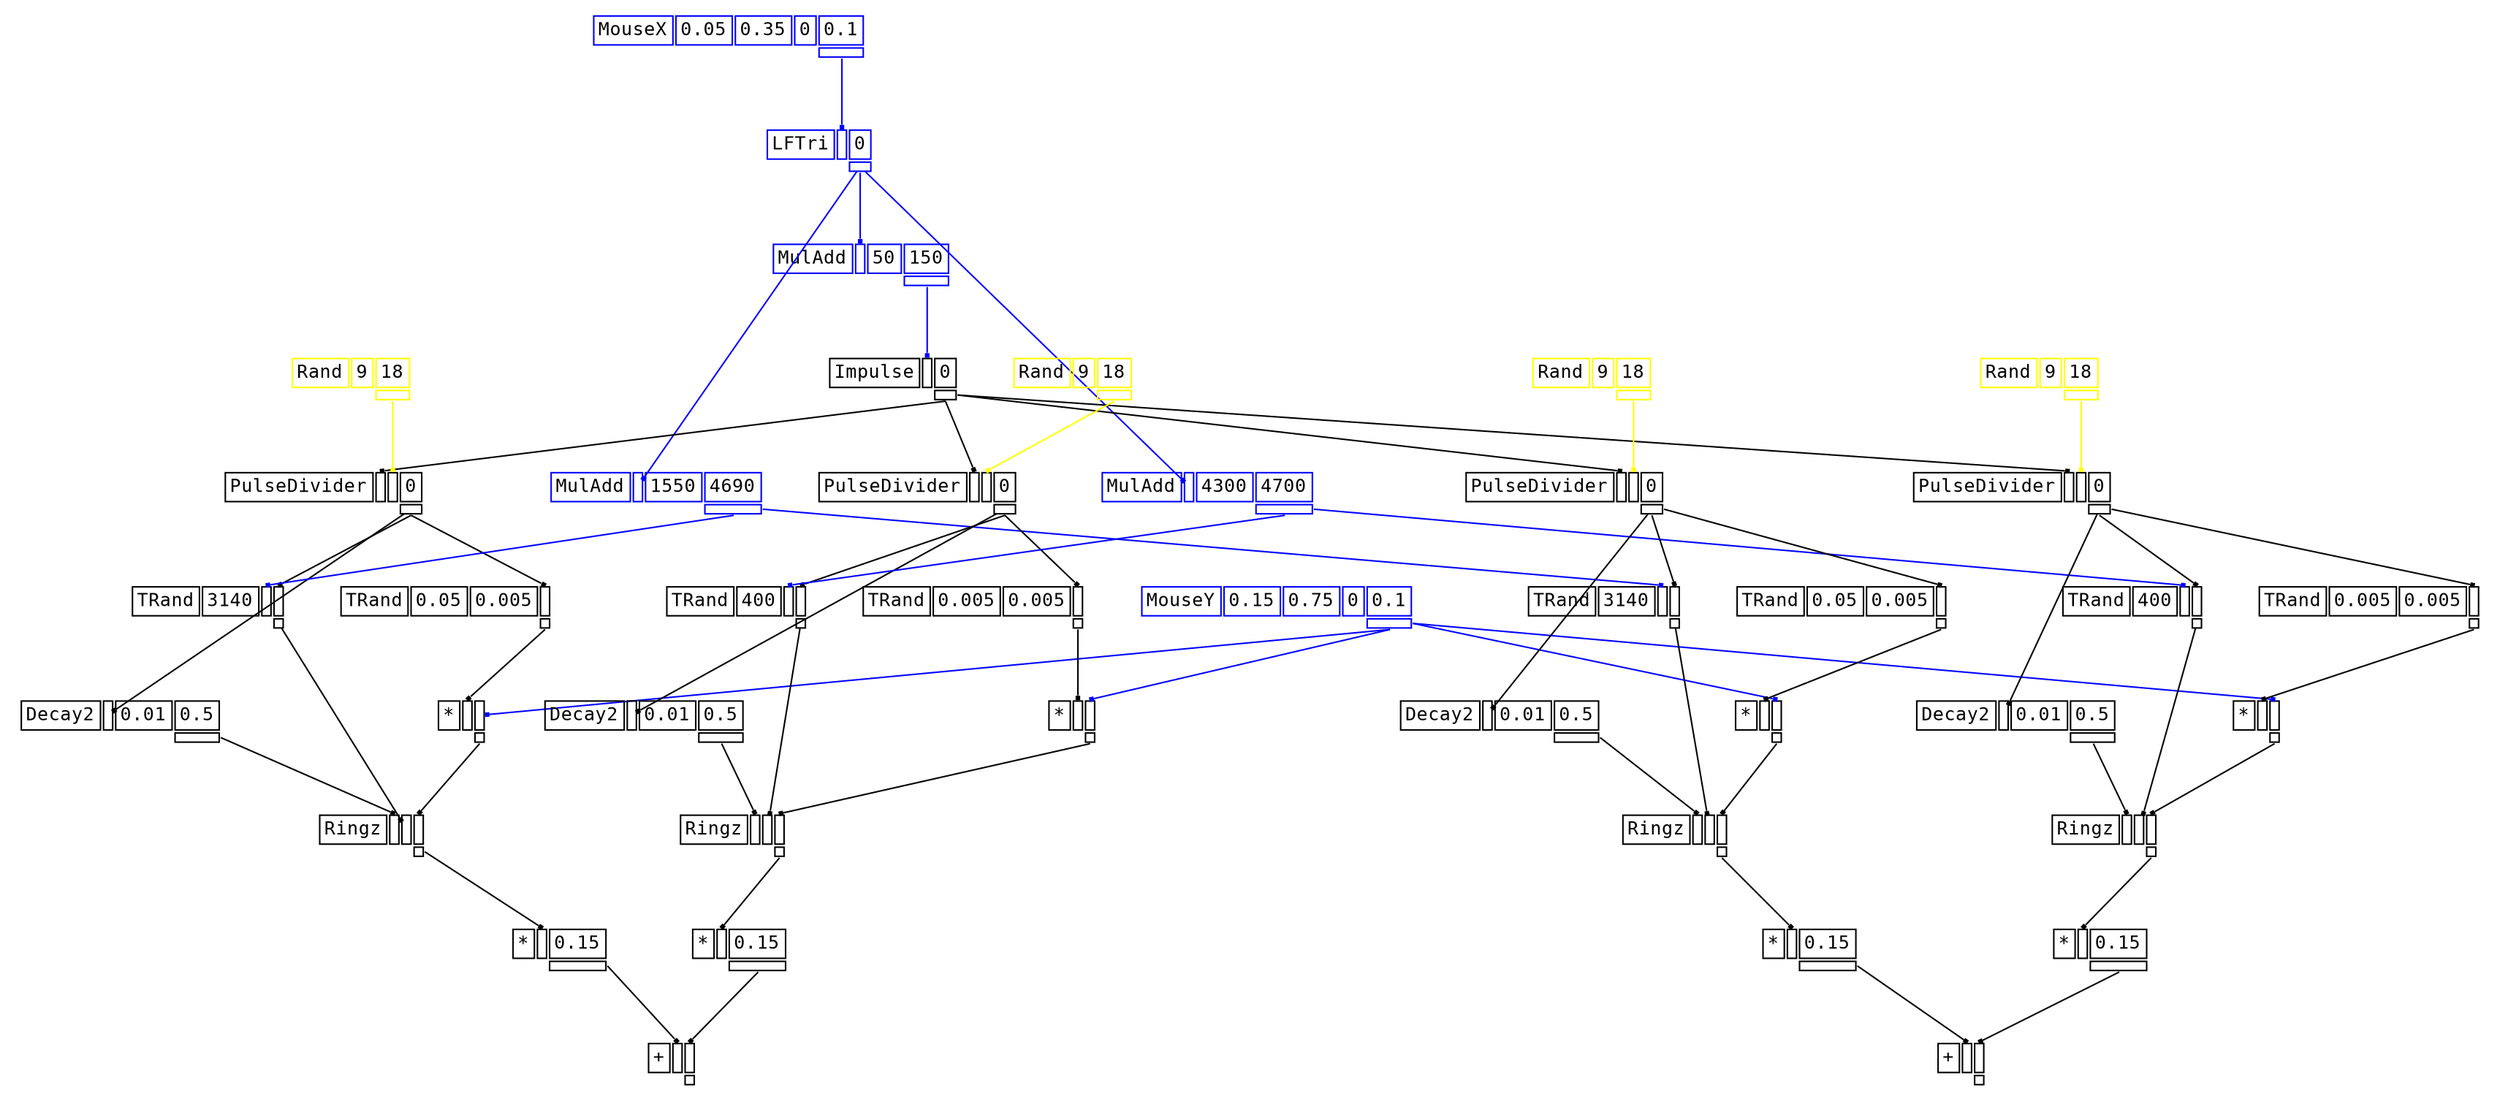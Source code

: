 digraph Anonymous {
graph [splines=false];
node [fontsize=12,fontname="Courier"];
edge [arrowhead=box,arrowsize=0.25];
u_4 [shape="plaintext",color="blue",label=<<TABLE BORDER="0" CELLBORDER="1"><TR><TD>MouseX</TD><TD>0.05</TD><TD>0.35</TD><TD>0</TD><TD>0.1</TD></TR><TR><TD BORDER="0"></TD><TD BORDER="0"></TD><TD BORDER="0"></TD><TD BORDER="0"></TD><TD PORT="o_0"></TD></TR></TABLE>>];
u_5 [shape="plaintext",color="blue",label=<<TABLE BORDER="0" CELLBORDER="1"><TR><TD>LFTri</TD><TD PORT="i_0"></TD><TD>0</TD></TR><TR><TD BORDER="0"></TD><TD BORDER="0"></TD><TD PORT="o_0"></TD></TR></TABLE>>];
u_8 [shape="plaintext",color="blue",label=<<TABLE BORDER="0" CELLBORDER="1"><TR><TD>MulAdd</TD><TD PORT="i_0"></TD><TD>50</TD><TD>150</TD></TR><TR><TD BORDER="0"></TD><TD BORDER="0"></TD><TD BORDER="0"></TD><TD PORT="o_0"></TD></TR></TABLE>>];
u_9 [shape="plaintext",color="black",label=<<TABLE BORDER="0" CELLBORDER="1"><TR><TD>Impulse</TD><TD PORT="i_0"></TD><TD>0</TD></TR><TR><TD BORDER="0"></TD><TD BORDER="0"></TD><TD PORT="o_0"></TD></TR></TABLE>>];
u_12 [shape="plaintext",color="yellow",label=<<TABLE BORDER="0" CELLBORDER="1"><TR><TD>Rand</TD><TD>9</TD><TD>18</TD></TR><TR><TD BORDER="0"></TD><TD BORDER="0"></TD><TD PORT="o_0"></TD></TR></TABLE>>];
u_13 [shape="plaintext",color="black",label=<<TABLE BORDER="0" CELLBORDER="1"><TR><TD>PulseDivider</TD><TD PORT="i_0"></TD><TD PORT="i_1"></TD><TD>0</TD></TR><TR><TD BORDER="0"></TD><TD BORDER="0"></TD><TD BORDER="0"></TD><TD PORT="o_0"></TD></TR></TABLE>>];
u_16 [shape="plaintext",color="black",label=<<TABLE BORDER="0" CELLBORDER="1"><TR><TD>Decay2</TD><TD PORT="i_0"></TD><TD>0.01</TD><TD>0.5</TD></TR><TR><TD BORDER="0"></TD><TD BORDER="0"></TD><TD BORDER="0"></TD><TD PORT="o_0"></TD></TR></TABLE>>];
u_20 [shape="plaintext",color="blue",label=<<TABLE BORDER="0" CELLBORDER="1"><TR><TD>MulAdd</TD><TD PORT="i_0"></TD><TD>1550</TD><TD>4690</TD></TR><TR><TD BORDER="0"></TD><TD BORDER="0"></TD><TD BORDER="0"></TD><TD PORT="o_0"></TD></TR></TABLE>>];
u_21 [shape="plaintext",color="black",label=<<TABLE BORDER="0" CELLBORDER="1"><TR><TD>TRand</TD><TD>3140</TD><TD PORT="i_1"></TD><TD PORT="i_2"></TD></TR><TR><TD BORDER="0"></TD><TD BORDER="0"></TD><TD BORDER="0"></TD><TD PORT="o_0"></TD></TR></TABLE>>];
u_23 [shape="plaintext",color="black",label=<<TABLE BORDER="0" CELLBORDER="1"><TR><TD>TRand</TD><TD>0.05</TD><TD>0.005</TD><TD PORT="i_2"></TD></TR><TR><TD BORDER="0"></TD><TD BORDER="0"></TD><TD BORDER="0"></TD><TD PORT="o_0"></TD></TR></TABLE>>];
u_26 [shape="plaintext",color="blue",label=<<TABLE BORDER="0" CELLBORDER="1"><TR><TD>MouseY</TD><TD>0.15</TD><TD>0.75</TD><TD>0</TD><TD>0.1</TD></TR><TR><TD BORDER="0"></TD><TD BORDER="0"></TD><TD BORDER="0"></TD><TD BORDER="0"></TD><TD PORT="o_0"></TD></TR></TABLE>>];
u_27 [shape="plaintext",color="black",label=<<TABLE BORDER="0" CELLBORDER="1"><TR><TD>*</TD><TD PORT="i_0"></TD><TD PORT="i_1"></TD></TR><TR><TD BORDER="0"></TD><TD BORDER="0"></TD><TD PORT="o_0"></TD></TR></TABLE>>];
u_28 [shape="plaintext",color="black",label=<<TABLE BORDER="0" CELLBORDER="1"><TR><TD>Ringz</TD><TD PORT="i_0"></TD><TD PORT="i_1"></TD><TD PORT="i_2"></TD></TR><TR><TD BORDER="0"></TD><TD BORDER="0"></TD><TD BORDER="0"></TD><TD PORT="o_0"></TD></TR></TABLE>>];
u_29 [shape="plaintext",color="black",label=<<TABLE BORDER="0" CELLBORDER="1"><TR><TD>*</TD><TD PORT="i_0"></TD><TD>0.15</TD></TR><TR><TD BORDER="0"></TD><TD BORDER="0"></TD><TD PORT="o_0"></TD></TR></TABLE>>];
u_30 [shape="plaintext",color="yellow",label=<<TABLE BORDER="0" CELLBORDER="1"><TR><TD>Rand</TD><TD>9</TD><TD>18</TD></TR><TR><TD BORDER="0"></TD><TD BORDER="0"></TD><TD PORT="o_0"></TD></TR></TABLE>>];
u_31 [shape="plaintext",color="black",label=<<TABLE BORDER="0" CELLBORDER="1"><TR><TD>PulseDivider</TD><TD PORT="i_0"></TD><TD PORT="i_1"></TD><TD>0</TD></TR><TR><TD BORDER="0"></TD><TD BORDER="0"></TD><TD BORDER="0"></TD><TD PORT="o_0"></TD></TR></TABLE>>];
u_32 [shape="plaintext",color="black",label=<<TABLE BORDER="0" CELLBORDER="1"><TR><TD>Decay2</TD><TD PORT="i_0"></TD><TD>0.01</TD><TD>0.5</TD></TR><TR><TD BORDER="0"></TD><TD BORDER="0"></TD><TD BORDER="0"></TD><TD PORT="o_0"></TD></TR></TABLE>>];
u_36 [shape="plaintext",color="blue",label=<<TABLE BORDER="0" CELLBORDER="1"><TR><TD>MulAdd</TD><TD PORT="i_0"></TD><TD>4300</TD><TD>4700</TD></TR><TR><TD BORDER="0"></TD><TD BORDER="0"></TD><TD BORDER="0"></TD><TD PORT="o_0"></TD></TR></TABLE>>];
u_37 [shape="plaintext",color="black",label=<<TABLE BORDER="0" CELLBORDER="1"><TR><TD>TRand</TD><TD>400</TD><TD PORT="i_1"></TD><TD PORT="i_2"></TD></TR><TR><TD BORDER="0"></TD><TD BORDER="0"></TD><TD BORDER="0"></TD><TD PORT="o_0"></TD></TR></TABLE>>];
u_38 [shape="plaintext",color="black",label=<<TABLE BORDER="0" CELLBORDER="1"><TR><TD>TRand</TD><TD>0.005</TD><TD>0.005</TD><TD PORT="i_2"></TD></TR><TR><TD BORDER="0"></TD><TD BORDER="0"></TD><TD BORDER="0"></TD><TD PORT="o_0"></TD></TR></TABLE>>];
u_39 [shape="plaintext",color="black",label=<<TABLE BORDER="0" CELLBORDER="1"><TR><TD>*</TD><TD PORT="i_0"></TD><TD PORT="i_1"></TD></TR><TR><TD BORDER="0"></TD><TD BORDER="0"></TD><TD PORT="o_0"></TD></TR></TABLE>>];
u_40 [shape="plaintext",color="black",label=<<TABLE BORDER="0" CELLBORDER="1"><TR><TD>Ringz</TD><TD PORT="i_0"></TD><TD PORT="i_1"></TD><TD PORT="i_2"></TD></TR><TR><TD BORDER="0"></TD><TD BORDER="0"></TD><TD BORDER="0"></TD><TD PORT="o_0"></TD></TR></TABLE>>];
u_41 [shape="plaintext",color="black",label=<<TABLE BORDER="0" CELLBORDER="1"><TR><TD>*</TD><TD PORT="i_0"></TD><TD>0.15</TD></TR><TR><TD BORDER="0"></TD><TD BORDER="0"></TD><TD PORT="o_0"></TD></TR></TABLE>>];
u_42 [shape="plaintext",color="black",label=<<TABLE BORDER="0" CELLBORDER="1"><TR><TD>+</TD><TD PORT="i_0"></TD><TD PORT="i_1"></TD></TR><TR><TD BORDER="0"></TD><TD BORDER="0"></TD><TD PORT="o_0"></TD></TR></TABLE>>];
u_43 [shape="plaintext",color="yellow",label=<<TABLE BORDER="0" CELLBORDER="1"><TR><TD>Rand</TD><TD>9</TD><TD>18</TD></TR><TR><TD BORDER="0"></TD><TD BORDER="0"></TD><TD PORT="o_0"></TD></TR></TABLE>>];
u_44 [shape="plaintext",color="black",label=<<TABLE BORDER="0" CELLBORDER="1"><TR><TD>PulseDivider</TD><TD PORT="i_0"></TD><TD PORT="i_1"></TD><TD>0</TD></TR><TR><TD BORDER="0"></TD><TD BORDER="0"></TD><TD BORDER="0"></TD><TD PORT="o_0"></TD></TR></TABLE>>];
u_45 [shape="plaintext",color="black",label=<<TABLE BORDER="0" CELLBORDER="1"><TR><TD>Decay2</TD><TD PORT="i_0"></TD><TD>0.01</TD><TD>0.5</TD></TR><TR><TD BORDER="0"></TD><TD BORDER="0"></TD><TD BORDER="0"></TD><TD PORT="o_0"></TD></TR></TABLE>>];
u_46 [shape="plaintext",color="black",label=<<TABLE BORDER="0" CELLBORDER="1"><TR><TD>TRand</TD><TD>3140</TD><TD PORT="i_1"></TD><TD PORT="i_2"></TD></TR><TR><TD BORDER="0"></TD><TD BORDER="0"></TD><TD BORDER="0"></TD><TD PORT="o_0"></TD></TR></TABLE>>];
u_47 [shape="plaintext",color="black",label=<<TABLE BORDER="0" CELLBORDER="1"><TR><TD>TRand</TD><TD>0.05</TD><TD>0.005</TD><TD PORT="i_2"></TD></TR><TR><TD BORDER="0"></TD><TD BORDER="0"></TD><TD BORDER="0"></TD><TD PORT="o_0"></TD></TR></TABLE>>];
u_48 [shape="plaintext",color="black",label=<<TABLE BORDER="0" CELLBORDER="1"><TR><TD>*</TD><TD PORT="i_0"></TD><TD PORT="i_1"></TD></TR><TR><TD BORDER="0"></TD><TD BORDER="0"></TD><TD PORT="o_0"></TD></TR></TABLE>>];
u_49 [shape="plaintext",color="black",label=<<TABLE BORDER="0" CELLBORDER="1"><TR><TD>Ringz</TD><TD PORT="i_0"></TD><TD PORT="i_1"></TD><TD PORT="i_2"></TD></TR><TR><TD BORDER="0"></TD><TD BORDER="0"></TD><TD BORDER="0"></TD><TD PORT="o_0"></TD></TR></TABLE>>];
u_50 [shape="plaintext",color="black",label=<<TABLE BORDER="0" CELLBORDER="1"><TR><TD>*</TD><TD PORT="i_0"></TD><TD>0.15</TD></TR><TR><TD BORDER="0"></TD><TD BORDER="0"></TD><TD PORT="o_0"></TD></TR></TABLE>>];
u_51 [shape="plaintext",color="yellow",label=<<TABLE BORDER="0" CELLBORDER="1"><TR><TD>Rand</TD><TD>9</TD><TD>18</TD></TR><TR><TD BORDER="0"></TD><TD BORDER="0"></TD><TD PORT="o_0"></TD></TR></TABLE>>];
u_52 [shape="plaintext",color="black",label=<<TABLE BORDER="0" CELLBORDER="1"><TR><TD>PulseDivider</TD><TD PORT="i_0"></TD><TD PORT="i_1"></TD><TD>0</TD></TR><TR><TD BORDER="0"></TD><TD BORDER="0"></TD><TD BORDER="0"></TD><TD PORT="o_0"></TD></TR></TABLE>>];
u_53 [shape="plaintext",color="black",label=<<TABLE BORDER="0" CELLBORDER="1"><TR><TD>Decay2</TD><TD PORT="i_0"></TD><TD>0.01</TD><TD>0.5</TD></TR><TR><TD BORDER="0"></TD><TD BORDER="0"></TD><TD BORDER="0"></TD><TD PORT="o_0"></TD></TR></TABLE>>];
u_54 [shape="plaintext",color="black",label=<<TABLE BORDER="0" CELLBORDER="1"><TR><TD>TRand</TD><TD>400</TD><TD PORT="i_1"></TD><TD PORT="i_2"></TD></TR><TR><TD BORDER="0"></TD><TD BORDER="0"></TD><TD BORDER="0"></TD><TD PORT="o_0"></TD></TR></TABLE>>];
u_55 [shape="plaintext",color="black",label=<<TABLE BORDER="0" CELLBORDER="1"><TR><TD>TRand</TD><TD>0.005</TD><TD>0.005</TD><TD PORT="i_2"></TD></TR><TR><TD BORDER="0"></TD><TD BORDER="0"></TD><TD BORDER="0"></TD><TD PORT="o_0"></TD></TR></TABLE>>];
u_56 [shape="plaintext",color="black",label=<<TABLE BORDER="0" CELLBORDER="1"><TR><TD>*</TD><TD PORT="i_0"></TD><TD PORT="i_1"></TD></TR><TR><TD BORDER="0"></TD><TD BORDER="0"></TD><TD PORT="o_0"></TD></TR></TABLE>>];
u_57 [shape="plaintext",color="black",label=<<TABLE BORDER="0" CELLBORDER="1"><TR><TD>Ringz</TD><TD PORT="i_0"></TD><TD PORT="i_1"></TD><TD PORT="i_2"></TD></TR><TR><TD BORDER="0"></TD><TD BORDER="0"></TD><TD BORDER="0"></TD><TD PORT="o_0"></TD></TR></TABLE>>];
u_58 [shape="plaintext",color="black",label=<<TABLE BORDER="0" CELLBORDER="1"><TR><TD>*</TD><TD PORT="i_0"></TD><TD>0.15</TD></TR><TR><TD BORDER="0"></TD><TD BORDER="0"></TD><TD PORT="o_0"></TD></TR></TABLE>>];
u_59 [shape="plaintext",color="black",label=<<TABLE BORDER="0" CELLBORDER="1"><TR><TD>+</TD><TD PORT="i_0"></TD><TD PORT="i_1"></TD></TR><TR><TD BORDER="0"></TD><TD BORDER="0"></TD><TD PORT="o_0"></TD></TR></TABLE>>];
u_4:o_0 -> u_5:i_0 [color=blue];
u_5:o_0 -> u_8:i_0 [color=blue];
u_8:o_0 -> u_9:i_0 [color=blue];
u_9:o_0 -> u_13:i_0 [color=black];
u_12:o_0 -> u_13:i_1 [color=yellow];
u_13:o_0 -> u_16:i_0 [color=black];
u_5:o_0 -> u_20:i_0 [color=blue];
u_20:o_0 -> u_21:i_1 [color=blue];
u_13:o_0 -> u_21:i_2 [color=black];
u_13:o_0 -> u_23:i_2 [color=black];
u_23:o_0 -> u_27:i_0 [color=black];
u_26:o_0 -> u_27:i_1 [color=blue];
u_16:o_0 -> u_28:i_0 [color=black];
u_21:o_0 -> u_28:i_1 [color=black];
u_27:o_0 -> u_28:i_2 [color=black];
u_28:o_0 -> u_29:i_0 [color=black];
u_9:o_0 -> u_31:i_0 [color=black];
u_30:o_0 -> u_31:i_1 [color=yellow];
u_31:o_0 -> u_32:i_0 [color=black];
u_5:o_0 -> u_36:i_0 [color=blue];
u_36:o_0 -> u_37:i_1 [color=blue];
u_31:o_0 -> u_37:i_2 [color=black];
u_31:o_0 -> u_38:i_2 [color=black];
u_38:o_0 -> u_39:i_0 [color=black];
u_26:o_0 -> u_39:i_1 [color=blue];
u_32:o_0 -> u_40:i_0 [color=black];
u_37:o_0 -> u_40:i_1 [color=black];
u_39:o_0 -> u_40:i_2 [color=black];
u_40:o_0 -> u_41:i_0 [color=black];
u_29:o_0 -> u_42:i_0 [color=black];
u_41:o_0 -> u_42:i_1 [color=black];
u_9:o_0 -> u_44:i_0 [color=black];
u_43:o_0 -> u_44:i_1 [color=yellow];
u_44:o_0 -> u_45:i_0 [color=black];
u_20:o_0 -> u_46:i_1 [color=blue];
u_44:o_0 -> u_46:i_2 [color=black];
u_44:o_0 -> u_47:i_2 [color=black];
u_47:o_0 -> u_48:i_0 [color=black];
u_26:o_0 -> u_48:i_1 [color=blue];
u_45:o_0 -> u_49:i_0 [color=black];
u_46:o_0 -> u_49:i_1 [color=black];
u_48:o_0 -> u_49:i_2 [color=black];
u_49:o_0 -> u_50:i_0 [color=black];
u_9:o_0 -> u_52:i_0 [color=black];
u_51:o_0 -> u_52:i_1 [color=yellow];
u_52:o_0 -> u_53:i_0 [color=black];
u_36:o_0 -> u_54:i_1 [color=blue];
u_52:o_0 -> u_54:i_2 [color=black];
u_52:o_0 -> u_55:i_2 [color=black];
u_55:o_0 -> u_56:i_0 [color=black];
u_26:o_0 -> u_56:i_1 [color=blue];
u_53:o_0 -> u_57:i_0 [color=black];
u_54:o_0 -> u_57:i_1 [color=black];
u_56:o_0 -> u_57:i_2 [color=black];
u_57:o_0 -> u_58:i_0 [color=black];
u_50:o_0 -> u_59:i_0 [color=black];
u_58:o_0 -> u_59:i_1 [color=black];
}
